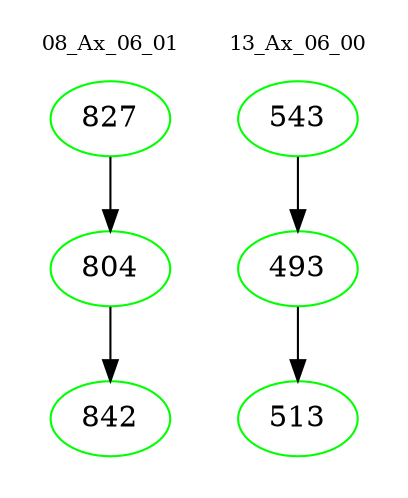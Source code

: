 digraph{
subgraph cluster_0 {
color = white
label = "08_Ax_06_01";
fontsize=10;
T0_827 [label="827", color="green"]
T0_827 -> T0_804 [color="black"]
T0_804 [label="804", color="green"]
T0_804 -> T0_842 [color="black"]
T0_842 [label="842", color="green"]
}
subgraph cluster_1 {
color = white
label = "13_Ax_06_00";
fontsize=10;
T1_543 [label="543", color="green"]
T1_543 -> T1_493 [color="black"]
T1_493 [label="493", color="green"]
T1_493 -> T1_513 [color="black"]
T1_513 [label="513", color="green"]
}
}
